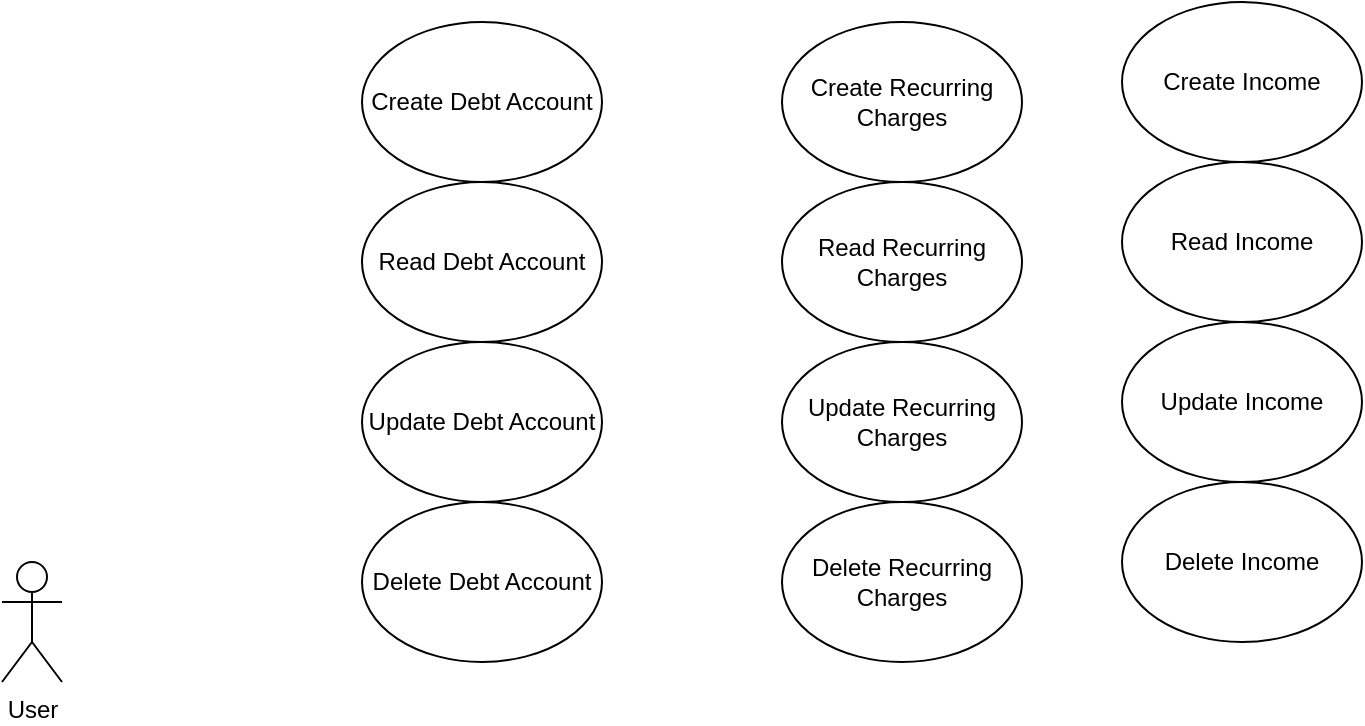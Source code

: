 <mxfile version="15.0.3" type="github">
  <diagram id="iCk0-uuXN-dzac4KxJ9Y" name="Page-1">
    <mxGraphModel dx="1422" dy="786" grid="1" gridSize="10" guides="1" tooltips="1" connect="1" arrows="1" fold="1" page="1" pageScale="1" pageWidth="850" pageHeight="1100" math="0" shadow="0">
      <root>
        <mxCell id="0" />
        <mxCell id="1" parent="0" />
        <mxCell id="8YqOOLgah7Gyamwj7_4v-1" value="User" style="shape=umlActor;verticalLabelPosition=bottom;verticalAlign=top;html=1;outlineConnect=0;" vertex="1" parent="1">
          <mxGeometry x="80" y="300" width="30" height="60" as="geometry" />
        </mxCell>
        <mxCell id="8YqOOLgah7Gyamwj7_4v-3" value="Create Debt Account" style="ellipse;whiteSpace=wrap;html=1;" vertex="1" parent="1">
          <mxGeometry x="260" y="30" width="120" height="80" as="geometry" />
        </mxCell>
        <mxCell id="8YqOOLgah7Gyamwj7_4v-4" value="Read Debt Account" style="ellipse;whiteSpace=wrap;html=1;" vertex="1" parent="1">
          <mxGeometry x="260" y="110" width="120" height="80" as="geometry" />
        </mxCell>
        <mxCell id="8YqOOLgah7Gyamwj7_4v-5" value="Update Debt Account" style="ellipse;whiteSpace=wrap;html=1;" vertex="1" parent="1">
          <mxGeometry x="260" y="190" width="120" height="80" as="geometry" />
        </mxCell>
        <mxCell id="8YqOOLgah7Gyamwj7_4v-6" value="Read Recurring Charges" style="ellipse;whiteSpace=wrap;html=1;" vertex="1" parent="1">
          <mxGeometry x="470" y="110" width="120" height="80" as="geometry" />
        </mxCell>
        <mxCell id="8YqOOLgah7Gyamwj7_4v-7" value="Create Recurring Charges" style="ellipse;whiteSpace=wrap;html=1;" vertex="1" parent="1">
          <mxGeometry x="470" y="30" width="120" height="80" as="geometry" />
        </mxCell>
        <mxCell id="8YqOOLgah7Gyamwj7_4v-8" value="Update Recurring Charges" style="ellipse;whiteSpace=wrap;html=1;" vertex="1" parent="1">
          <mxGeometry x="470" y="190" width="120" height="80" as="geometry" />
        </mxCell>
        <mxCell id="8YqOOLgah7Gyamwj7_4v-9" value="Delete Debt Account" style="ellipse;whiteSpace=wrap;html=1;" vertex="1" parent="1">
          <mxGeometry x="260" y="270" width="120" height="80" as="geometry" />
        </mxCell>
        <mxCell id="8YqOOLgah7Gyamwj7_4v-10" value="Delete Recurring Charges" style="ellipse;whiteSpace=wrap;html=1;" vertex="1" parent="1">
          <mxGeometry x="470" y="270" width="120" height="80" as="geometry" />
        </mxCell>
        <mxCell id="8YqOOLgah7Gyamwj7_4v-11" value="Read Income" style="ellipse;whiteSpace=wrap;html=1;" vertex="1" parent="1">
          <mxGeometry x="640" y="100" width="120" height="80" as="geometry" />
        </mxCell>
        <mxCell id="8YqOOLgah7Gyamwj7_4v-12" value="Create Income" style="ellipse;whiteSpace=wrap;html=1;" vertex="1" parent="1">
          <mxGeometry x="640" y="20" width="120" height="80" as="geometry" />
        </mxCell>
        <mxCell id="8YqOOLgah7Gyamwj7_4v-13" value="Update Income" style="ellipse;whiteSpace=wrap;html=1;" vertex="1" parent="1">
          <mxGeometry x="640" y="180" width="120" height="80" as="geometry" />
        </mxCell>
        <mxCell id="8YqOOLgah7Gyamwj7_4v-14" value="Delete Income" style="ellipse;whiteSpace=wrap;html=1;" vertex="1" parent="1">
          <mxGeometry x="640" y="260" width="120" height="80" as="geometry" />
        </mxCell>
      </root>
    </mxGraphModel>
  </diagram>
</mxfile>
